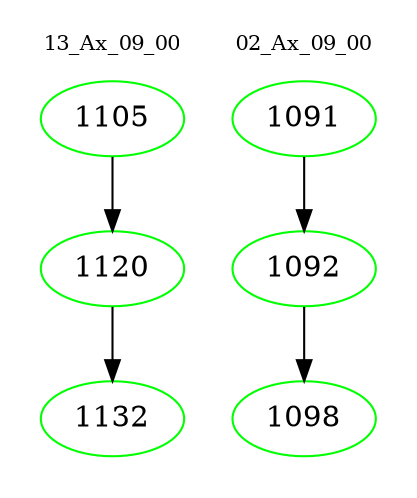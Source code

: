 digraph{
subgraph cluster_0 {
color = white
label = "13_Ax_09_00";
fontsize=10;
T0_1105 [label="1105", color="green"]
T0_1105 -> T0_1120 [color="black"]
T0_1120 [label="1120", color="green"]
T0_1120 -> T0_1132 [color="black"]
T0_1132 [label="1132", color="green"]
}
subgraph cluster_1 {
color = white
label = "02_Ax_09_00";
fontsize=10;
T1_1091 [label="1091", color="green"]
T1_1091 -> T1_1092 [color="black"]
T1_1092 [label="1092", color="green"]
T1_1092 -> T1_1098 [color="black"]
T1_1098 [label="1098", color="green"]
}
}
